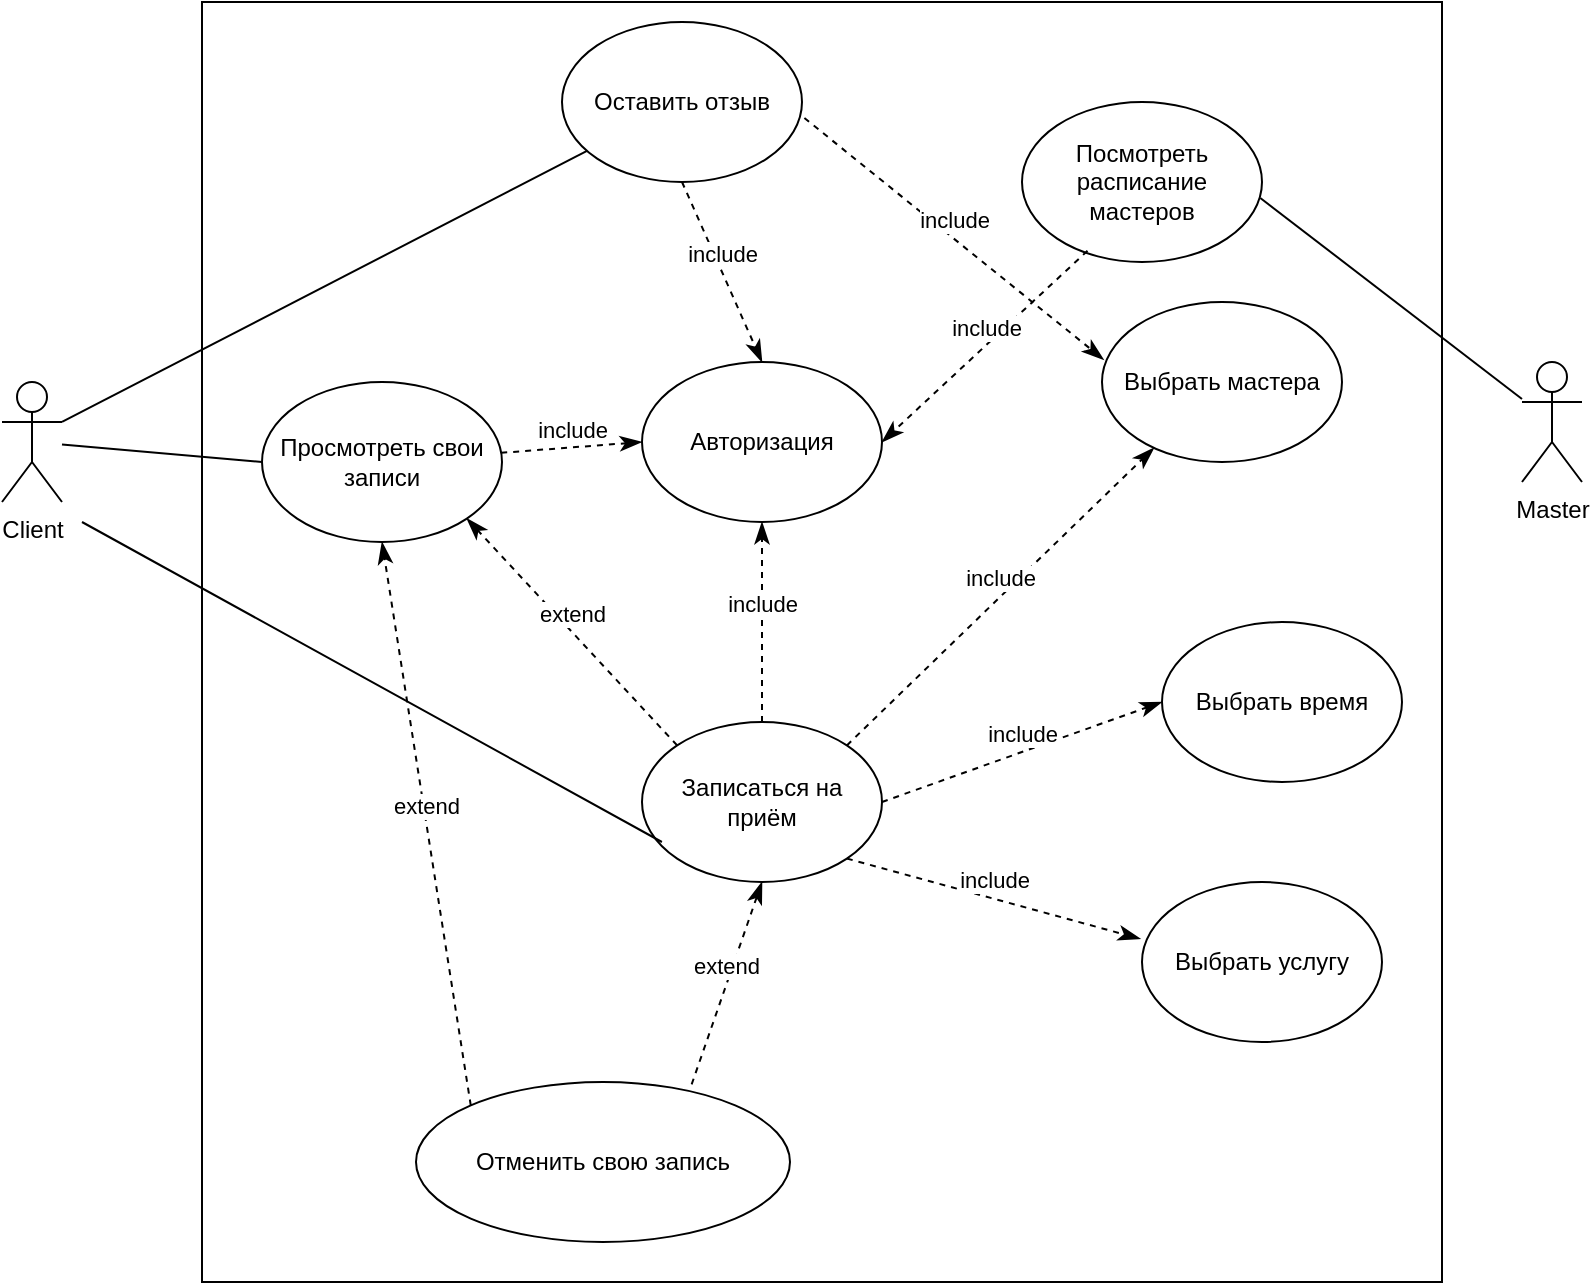 <mxfile version="22.1.5" type="github">
  <diagram name="Страница — 1" id="lFnGImNsN8b0KiDPfHUL">
    <mxGraphModel dx="1002" dy="567" grid="1" gridSize="10" guides="1" tooltips="1" connect="1" arrows="1" fold="1" page="1" pageScale="1" pageWidth="827" pageHeight="1169" math="0" shadow="0">
      <root>
        <mxCell id="0" />
        <mxCell id="1" parent="0" />
        <mxCell id="9dnl6zGS5A68UmjjQ8_F-31" value="" style="rounded=0;whiteSpace=wrap;html=1;" vertex="1" parent="1">
          <mxGeometry x="120" y="20" width="620" height="640" as="geometry" />
        </mxCell>
        <mxCell id="9dnl6zGS5A68UmjjQ8_F-1" value="Client" style="shape=umlActor;verticalLabelPosition=bottom;verticalAlign=top;html=1;outlineConnect=0;" vertex="1" parent="1">
          <mxGeometry x="20" y="210" width="30" height="60" as="geometry" />
        </mxCell>
        <mxCell id="9dnl6zGS5A68UmjjQ8_F-2" value="Master" style="shape=umlActor;verticalLabelPosition=bottom;verticalAlign=top;html=1;outlineConnect=0;" vertex="1" parent="1">
          <mxGeometry x="780" y="200" width="30" height="60" as="geometry" />
        </mxCell>
        <mxCell id="9dnl6zGS5A68UmjjQ8_F-6" value="Записаться на приём" style="ellipse;whiteSpace=wrap;html=1;" vertex="1" parent="1">
          <mxGeometry x="340" y="380" width="120" height="80" as="geometry" />
        </mxCell>
        <mxCell id="9dnl6zGS5A68UmjjQ8_F-8" value="Посмотреть расписание мастеров" style="ellipse;whiteSpace=wrap;html=1;" vertex="1" parent="1">
          <mxGeometry x="530" y="70" width="120" height="80" as="geometry" />
        </mxCell>
        <mxCell id="9dnl6zGS5A68UmjjQ8_F-9" value="" style="endArrow=none;html=1;rounded=0;entryX=0.083;entryY=0.75;entryDx=0;entryDy=0;entryPerimeter=0;" edge="1" parent="1" target="9dnl6zGS5A68UmjjQ8_F-6">
          <mxGeometry width="50" height="50" relative="1" as="geometry">
            <mxPoint x="60" y="280" as="sourcePoint" />
            <mxPoint x="440" y="200" as="targetPoint" />
          </mxGeometry>
        </mxCell>
        <mxCell id="9dnl6zGS5A68UmjjQ8_F-11" value="" style="endArrow=none;html=1;rounded=0;exitX=0.993;exitY=0.6;exitDx=0;exitDy=0;exitPerimeter=0;" edge="1" parent="1" source="9dnl6zGS5A68UmjjQ8_F-8" target="9dnl6zGS5A68UmjjQ8_F-2">
          <mxGeometry width="50" height="50" relative="1" as="geometry">
            <mxPoint x="390" y="250" as="sourcePoint" />
            <mxPoint x="440" y="200" as="targetPoint" />
          </mxGeometry>
        </mxCell>
        <mxCell id="9dnl6zGS5A68UmjjQ8_F-12" value="Выбрать время" style="ellipse;whiteSpace=wrap;html=1;" vertex="1" parent="1">
          <mxGeometry x="600" y="330" width="120" height="80" as="geometry" />
        </mxCell>
        <mxCell id="9dnl6zGS5A68UmjjQ8_F-13" value="Выбрать услугу" style="ellipse;whiteSpace=wrap;html=1;" vertex="1" parent="1">
          <mxGeometry x="590" y="460" width="120" height="80" as="geometry" />
        </mxCell>
        <mxCell id="9dnl6zGS5A68UmjjQ8_F-14" value="Выбрать мастера" style="ellipse;whiteSpace=wrap;html=1;" vertex="1" parent="1">
          <mxGeometry x="570" y="170" width="120" height="80" as="geometry" />
        </mxCell>
        <mxCell id="9dnl6zGS5A68UmjjQ8_F-15" value="include" style="html=1;verticalAlign=bottom;endArrow=classicThin;dashed=1;endSize=8;curved=0;rounded=0;exitX=1;exitY=0.5;exitDx=0;exitDy=0;entryX=0;entryY=0.5;entryDx=0;entryDy=0;endFill=1;" edge="1" parent="1" source="9dnl6zGS5A68UmjjQ8_F-6" target="9dnl6zGS5A68UmjjQ8_F-12">
          <mxGeometry relative="1" as="geometry">
            <mxPoint x="450" y="230" as="sourcePoint" />
            <mxPoint x="340" y="200" as="targetPoint" />
          </mxGeometry>
        </mxCell>
        <mxCell id="9dnl6zGS5A68UmjjQ8_F-16" value="include" style="html=1;verticalAlign=bottom;endArrow=classicThin;dashed=1;endSize=8;curved=0;rounded=0;exitX=1;exitY=0;exitDx=0;exitDy=0;endFill=1;" edge="1" parent="1" source="9dnl6zGS5A68UmjjQ8_F-6" target="9dnl6zGS5A68UmjjQ8_F-14">
          <mxGeometry relative="1" as="geometry">
            <mxPoint x="342" y="272" as="sourcePoint" />
            <mxPoint x="411" y="241" as="targetPoint" />
          </mxGeometry>
        </mxCell>
        <mxCell id="9dnl6zGS5A68UmjjQ8_F-17" value="include" style="html=1;verticalAlign=bottom;endArrow=classicThin;dashed=1;endSize=8;curved=0;rounded=0;exitX=1;exitY=1;exitDx=0;exitDy=0;entryX=-0.007;entryY=0.355;entryDx=0;entryDy=0;entryPerimeter=0;endFill=1;" edge="1" parent="1" source="9dnl6zGS5A68UmjjQ8_F-6" target="9dnl6zGS5A68UmjjQ8_F-13">
          <mxGeometry relative="1" as="geometry">
            <mxPoint x="352" y="282" as="sourcePoint" />
            <mxPoint x="421" y="251" as="targetPoint" />
          </mxGeometry>
        </mxCell>
        <mxCell id="9dnl6zGS5A68UmjjQ8_F-21" value="Отменить свою запись" style="ellipse;whiteSpace=wrap;html=1;" vertex="1" parent="1">
          <mxGeometry x="227" y="560" width="187" height="80" as="geometry" />
        </mxCell>
        <mxCell id="9dnl6zGS5A68UmjjQ8_F-23" value="extend" style="html=1;verticalAlign=bottom;endArrow=classicThin;dashed=1;endSize=8;curved=0;rounded=0;endFill=1;entryX=0.5;entryY=1;entryDx=0;entryDy=0;exitX=0.737;exitY=0.015;exitDx=0;exitDy=0;exitPerimeter=0;" edge="1" parent="1" source="9dnl6zGS5A68UmjjQ8_F-21" target="9dnl6zGS5A68UmjjQ8_F-6">
          <mxGeometry relative="1" as="geometry">
            <mxPoint x="70" y="470" as="sourcePoint" />
            <mxPoint x="398" y="136" as="targetPoint" />
          </mxGeometry>
        </mxCell>
        <mxCell id="9dnl6zGS5A68UmjjQ8_F-25" value="Авторизация" style="ellipse;whiteSpace=wrap;html=1;" vertex="1" parent="1">
          <mxGeometry x="340" y="200" width="120" height="80" as="geometry" />
        </mxCell>
        <mxCell id="9dnl6zGS5A68UmjjQ8_F-35" value="include" style="html=1;verticalAlign=bottom;endArrow=classicThin;dashed=1;endSize=8;curved=0;rounded=0;exitX=0.5;exitY=0;exitDx=0;exitDy=0;entryX=0.5;entryY=1;entryDx=0;entryDy=0;endFill=1;" edge="1" parent="1" source="9dnl6zGS5A68UmjjQ8_F-6" target="9dnl6zGS5A68UmjjQ8_F-25">
          <mxGeometry relative="1" as="geometry">
            <mxPoint x="452" y="288" as="sourcePoint" />
            <mxPoint x="535" y="405" as="targetPoint" />
          </mxGeometry>
        </mxCell>
        <mxCell id="9dnl6zGS5A68UmjjQ8_F-38" value="Оставить отзыв" style="ellipse;whiteSpace=wrap;html=1;" vertex="1" parent="1">
          <mxGeometry x="300" y="30" width="120" height="80" as="geometry" />
        </mxCell>
        <mxCell id="9dnl6zGS5A68UmjjQ8_F-40" value="include" style="html=1;verticalAlign=bottom;endArrow=classicThin;dashed=1;endSize=8;curved=0;rounded=0;exitX=1.01;exitY=0.6;exitDx=0;exitDy=0;entryX=0.007;entryY=0.36;entryDx=0;entryDy=0;endFill=1;exitPerimeter=0;entryPerimeter=0;" edge="1" parent="1" source="9dnl6zGS5A68UmjjQ8_F-38" target="9dnl6zGS5A68UmjjQ8_F-14">
          <mxGeometry relative="1" as="geometry">
            <mxPoint x="392" y="348" as="sourcePoint" />
            <mxPoint x="320" y="350" as="targetPoint" />
          </mxGeometry>
        </mxCell>
        <mxCell id="9dnl6zGS5A68UmjjQ8_F-41" value="" style="endArrow=none;html=1;rounded=0;exitX=1;exitY=0.333;exitDx=0;exitDy=0;exitPerimeter=0;" edge="1" parent="1" source="9dnl6zGS5A68UmjjQ8_F-1" target="9dnl6zGS5A68UmjjQ8_F-38">
          <mxGeometry width="50" height="50" relative="1" as="geometry">
            <mxPoint x="60" y="253" as="sourcePoint" />
            <mxPoint x="364" y="310" as="targetPoint" />
          </mxGeometry>
        </mxCell>
        <mxCell id="9dnl6zGS5A68UmjjQ8_F-66" value="Просмотреть свои записи" style="ellipse;whiteSpace=wrap;html=1;" vertex="1" parent="1">
          <mxGeometry x="150" y="210" width="120" height="80" as="geometry" />
        </mxCell>
        <mxCell id="9dnl6zGS5A68UmjjQ8_F-90" value="" style="endArrow=none;html=1;rounded=0;entryX=0;entryY=0.5;entryDx=0;entryDy=0;" edge="1" parent="1" source="9dnl6zGS5A68UmjjQ8_F-1" target="9dnl6zGS5A68UmjjQ8_F-66">
          <mxGeometry width="50" height="50" relative="1" as="geometry">
            <mxPoint x="60" y="240" as="sourcePoint" />
            <mxPoint x="325" y="166" as="targetPoint" />
          </mxGeometry>
        </mxCell>
        <mxCell id="9dnl6zGS5A68UmjjQ8_F-92" value="extend" style="html=1;verticalAlign=bottom;endArrow=classicThin;dashed=1;endSize=8;curved=0;rounded=0;entryX=1;entryY=1;entryDx=0;entryDy=0;endFill=1;exitX=0;exitY=0;exitDx=0;exitDy=0;" edge="1" parent="1" source="9dnl6zGS5A68UmjjQ8_F-6" target="9dnl6zGS5A68UmjjQ8_F-66">
          <mxGeometry relative="1" as="geometry">
            <mxPoint x="338" y="178" as="sourcePoint" />
            <mxPoint x="290" y="225" as="targetPoint" />
          </mxGeometry>
        </mxCell>
        <mxCell id="9dnl6zGS5A68UmjjQ8_F-93" value="extend" style="html=1;verticalAlign=bottom;endArrow=classicThin;dashed=1;endSize=8;curved=0;rounded=0;exitX=0;exitY=0;exitDx=0;exitDy=0;entryX=0.5;entryY=1;entryDx=0;entryDy=0;endFill=1;" edge="1" parent="1" source="9dnl6zGS5A68UmjjQ8_F-21" target="9dnl6zGS5A68UmjjQ8_F-66">
          <mxGeometry relative="1" as="geometry">
            <mxPoint x="348" y="188" as="sourcePoint" />
            <mxPoint x="300" y="235" as="targetPoint" />
          </mxGeometry>
        </mxCell>
        <mxCell id="9dnl6zGS5A68UmjjQ8_F-94" value="include" style="html=1;verticalAlign=bottom;endArrow=classicThin;dashed=1;endSize=8;curved=0;rounded=0;entryX=0;entryY=0.5;entryDx=0;entryDy=0;endFill=1;" edge="1" parent="1" source="9dnl6zGS5A68UmjjQ8_F-66" target="9dnl6zGS5A68UmjjQ8_F-25">
          <mxGeometry relative="1" as="geometry">
            <mxPoint x="408" y="368" as="sourcePoint" />
            <mxPoint x="372" y="432" as="targetPoint" />
          </mxGeometry>
        </mxCell>
        <mxCell id="9dnl6zGS5A68UmjjQ8_F-96" value="include" style="html=1;verticalAlign=bottom;endArrow=classicThin;dashed=1;endSize=8;curved=0;rounded=0;exitX=0.5;exitY=1;exitDx=0;exitDy=0;entryX=0.5;entryY=0;entryDx=0;entryDy=0;endFill=1;" edge="1" parent="1" source="9dnl6zGS5A68UmjjQ8_F-38" target="9dnl6zGS5A68UmjjQ8_F-25">
          <mxGeometry relative="1" as="geometry">
            <mxPoint x="410" y="390" as="sourcePoint" />
            <mxPoint x="380" y="300" as="targetPoint" />
          </mxGeometry>
        </mxCell>
        <mxCell id="9dnl6zGS5A68UmjjQ8_F-97" value="include" style="html=1;verticalAlign=bottom;endArrow=classicThin;dashed=1;endSize=8;curved=0;rounded=0;exitX=0.273;exitY=0.93;exitDx=0;exitDy=0;entryX=1;entryY=0.5;entryDx=0;entryDy=0;endFill=1;exitPerimeter=0;" edge="1" parent="1" source="9dnl6zGS5A68UmjjQ8_F-8" target="9dnl6zGS5A68UmjjQ8_F-25">
          <mxGeometry relative="1" as="geometry">
            <mxPoint x="370" y="120" as="sourcePoint" />
            <mxPoint x="380" y="220" as="targetPoint" />
          </mxGeometry>
        </mxCell>
      </root>
    </mxGraphModel>
  </diagram>
</mxfile>
